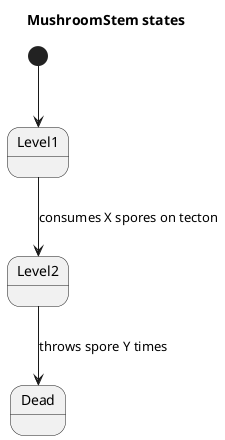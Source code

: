 @startuml MushroomStem states
title MushroomStem states

[*] --> Level1

Level1 --> Level2 : consumes X spores on tecton
Level2 --> Dead : throws spore Y times

@enduml
